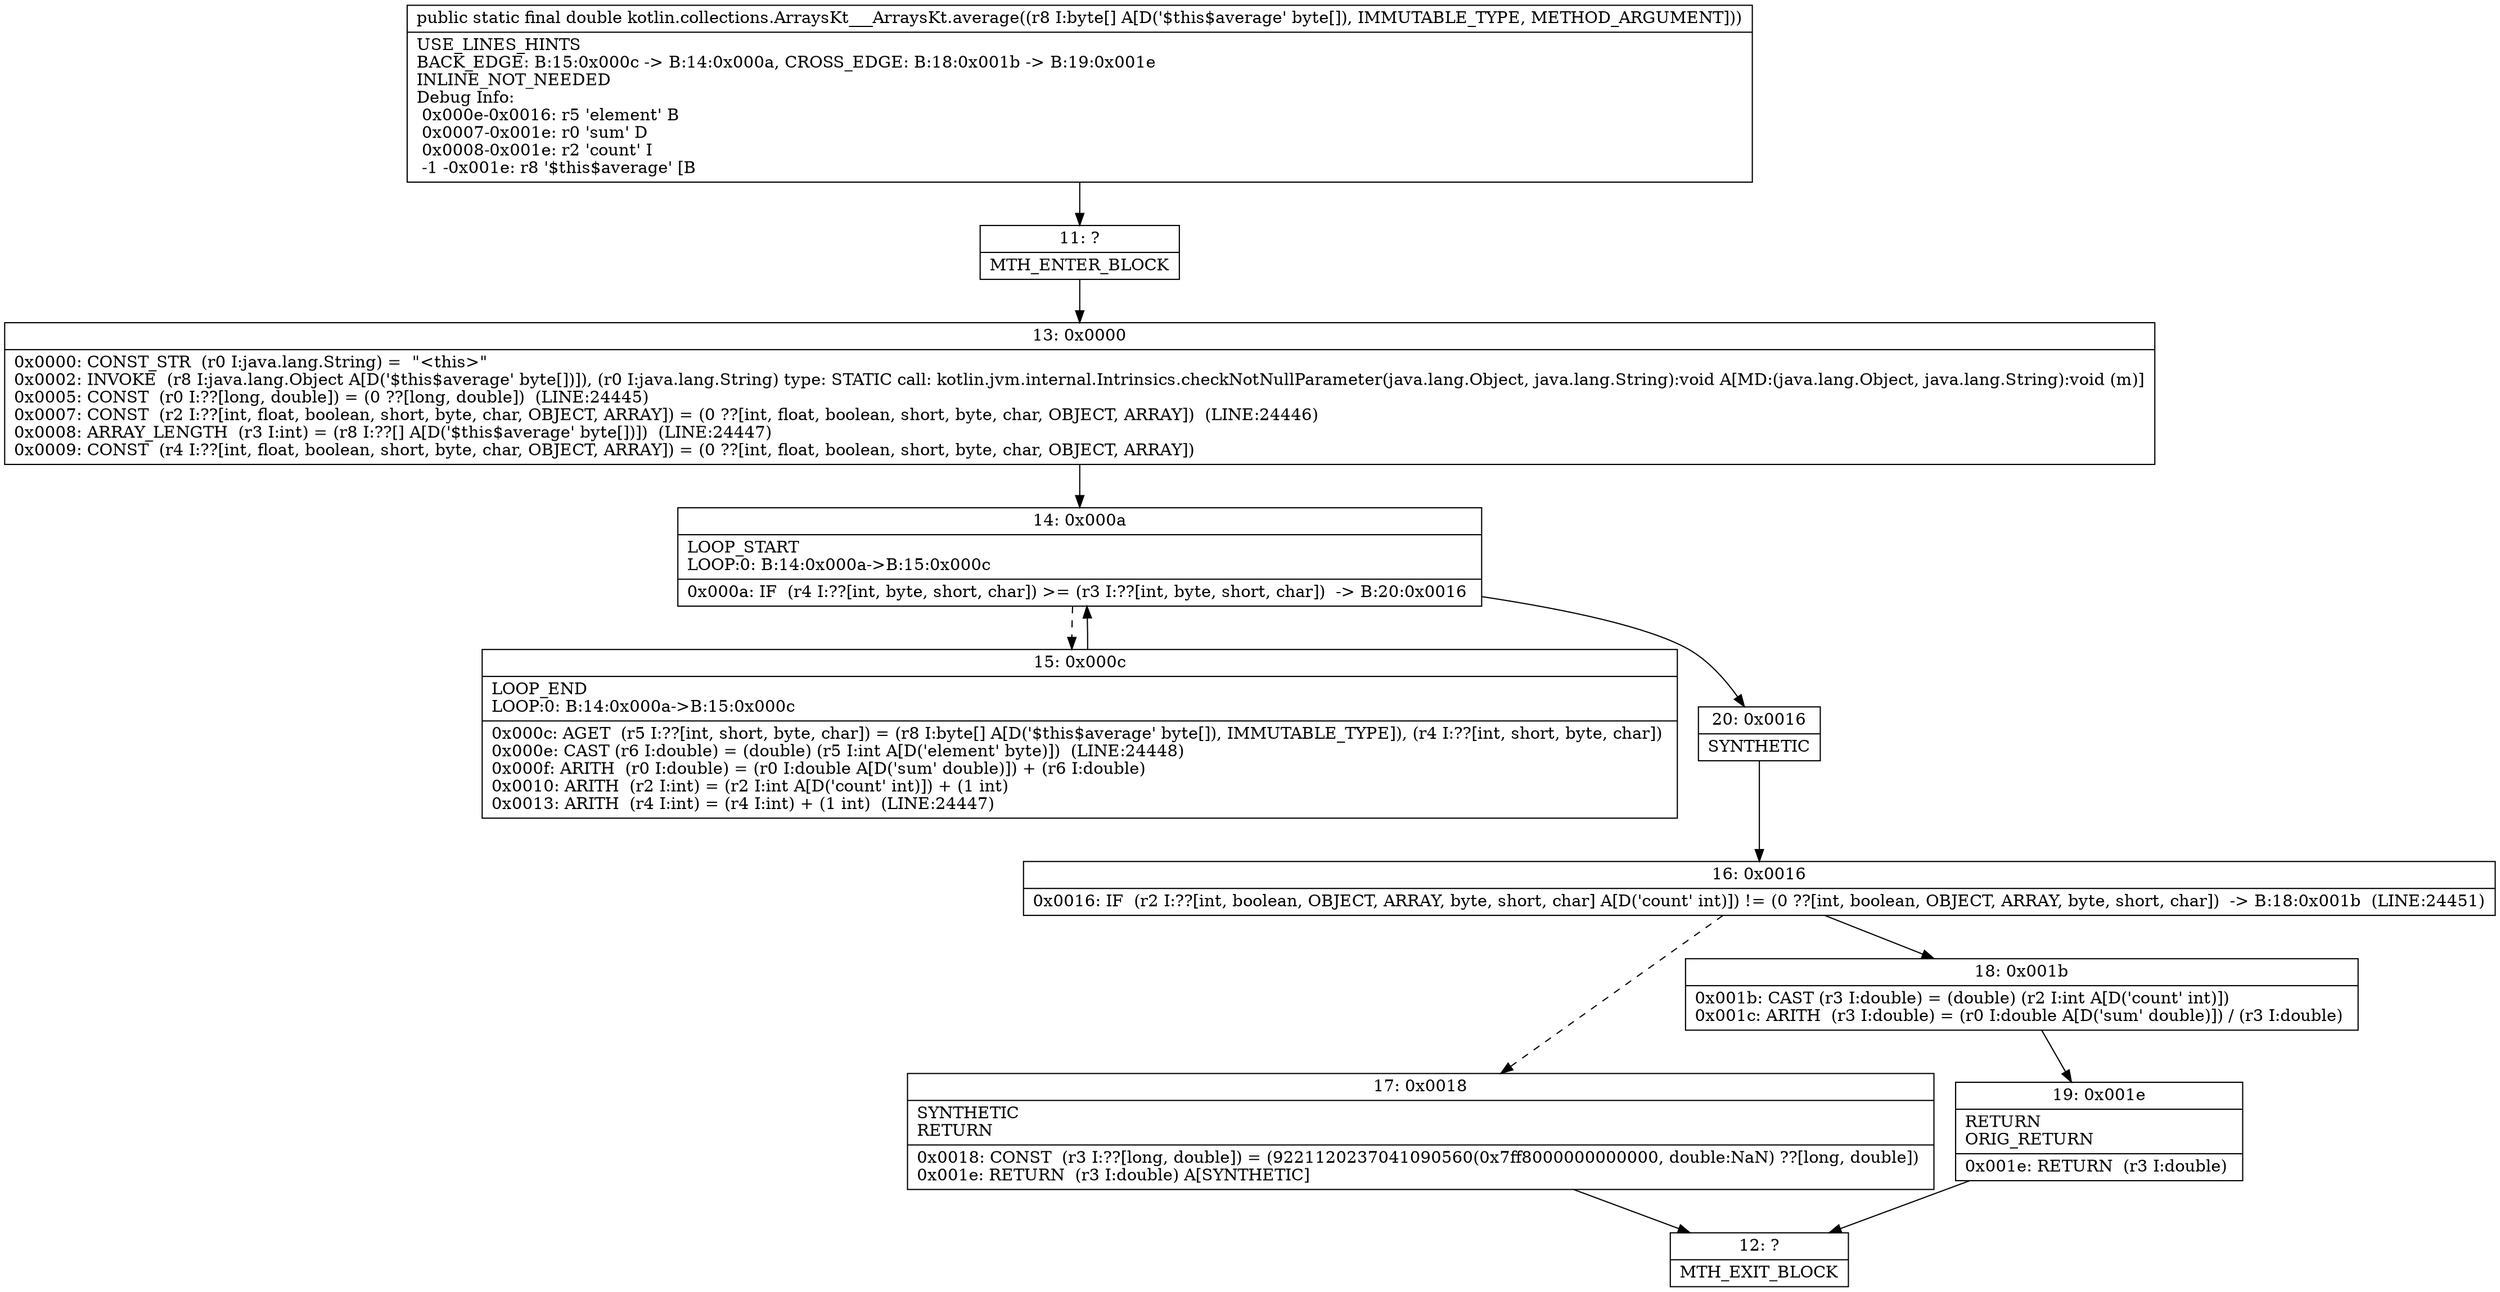 digraph "CFG forkotlin.collections.ArraysKt___ArraysKt.average([B)D" {
Node_11 [shape=record,label="{11\:\ ?|MTH_ENTER_BLOCK\l}"];
Node_13 [shape=record,label="{13\:\ 0x0000|0x0000: CONST_STR  (r0 I:java.lang.String) =  \"\<this\>\" \l0x0002: INVOKE  (r8 I:java.lang.Object A[D('$this$average' byte[])]), (r0 I:java.lang.String) type: STATIC call: kotlin.jvm.internal.Intrinsics.checkNotNullParameter(java.lang.Object, java.lang.String):void A[MD:(java.lang.Object, java.lang.String):void (m)]\l0x0005: CONST  (r0 I:??[long, double]) = (0 ??[long, double])  (LINE:24445)\l0x0007: CONST  (r2 I:??[int, float, boolean, short, byte, char, OBJECT, ARRAY]) = (0 ??[int, float, boolean, short, byte, char, OBJECT, ARRAY])  (LINE:24446)\l0x0008: ARRAY_LENGTH  (r3 I:int) = (r8 I:??[] A[D('$this$average' byte[])])  (LINE:24447)\l0x0009: CONST  (r4 I:??[int, float, boolean, short, byte, char, OBJECT, ARRAY]) = (0 ??[int, float, boolean, short, byte, char, OBJECT, ARRAY]) \l}"];
Node_14 [shape=record,label="{14\:\ 0x000a|LOOP_START\lLOOP:0: B:14:0x000a\-\>B:15:0x000c\l|0x000a: IF  (r4 I:??[int, byte, short, char]) \>= (r3 I:??[int, byte, short, char])  \-\> B:20:0x0016 \l}"];
Node_15 [shape=record,label="{15\:\ 0x000c|LOOP_END\lLOOP:0: B:14:0x000a\-\>B:15:0x000c\l|0x000c: AGET  (r5 I:??[int, short, byte, char]) = (r8 I:byte[] A[D('$this$average' byte[]), IMMUTABLE_TYPE]), (r4 I:??[int, short, byte, char]) \l0x000e: CAST (r6 I:double) = (double) (r5 I:int A[D('element' byte)])  (LINE:24448)\l0x000f: ARITH  (r0 I:double) = (r0 I:double A[D('sum' double)]) + (r6 I:double) \l0x0010: ARITH  (r2 I:int) = (r2 I:int A[D('count' int)]) + (1 int) \l0x0013: ARITH  (r4 I:int) = (r4 I:int) + (1 int)  (LINE:24447)\l}"];
Node_20 [shape=record,label="{20\:\ 0x0016|SYNTHETIC\l}"];
Node_16 [shape=record,label="{16\:\ 0x0016|0x0016: IF  (r2 I:??[int, boolean, OBJECT, ARRAY, byte, short, char] A[D('count' int)]) != (0 ??[int, boolean, OBJECT, ARRAY, byte, short, char])  \-\> B:18:0x001b  (LINE:24451)\l}"];
Node_17 [shape=record,label="{17\:\ 0x0018|SYNTHETIC\lRETURN\l|0x0018: CONST  (r3 I:??[long, double]) = (9221120237041090560(0x7ff8000000000000, double:NaN) ??[long, double]) \l0x001e: RETURN  (r3 I:double) A[SYNTHETIC]\l}"];
Node_12 [shape=record,label="{12\:\ ?|MTH_EXIT_BLOCK\l}"];
Node_18 [shape=record,label="{18\:\ 0x001b|0x001b: CAST (r3 I:double) = (double) (r2 I:int A[D('count' int)]) \l0x001c: ARITH  (r3 I:double) = (r0 I:double A[D('sum' double)]) \/ (r3 I:double) \l}"];
Node_19 [shape=record,label="{19\:\ 0x001e|RETURN\lORIG_RETURN\l|0x001e: RETURN  (r3 I:double) \l}"];
MethodNode[shape=record,label="{public static final double kotlin.collections.ArraysKt___ArraysKt.average((r8 I:byte[] A[D('$this$average' byte[]), IMMUTABLE_TYPE, METHOD_ARGUMENT]))  | USE_LINES_HINTS\lBACK_EDGE: B:15:0x000c \-\> B:14:0x000a, CROSS_EDGE: B:18:0x001b \-\> B:19:0x001e\lINLINE_NOT_NEEDED\lDebug Info:\l  0x000e\-0x0016: r5 'element' B\l  0x0007\-0x001e: r0 'sum' D\l  0x0008\-0x001e: r2 'count' I\l  \-1 \-0x001e: r8 '$this$average' [B\l}"];
MethodNode -> Node_11;Node_11 -> Node_13;
Node_13 -> Node_14;
Node_14 -> Node_15[style=dashed];
Node_14 -> Node_20;
Node_15 -> Node_14;
Node_20 -> Node_16;
Node_16 -> Node_17[style=dashed];
Node_16 -> Node_18;
Node_17 -> Node_12;
Node_18 -> Node_19;
Node_19 -> Node_12;
}


